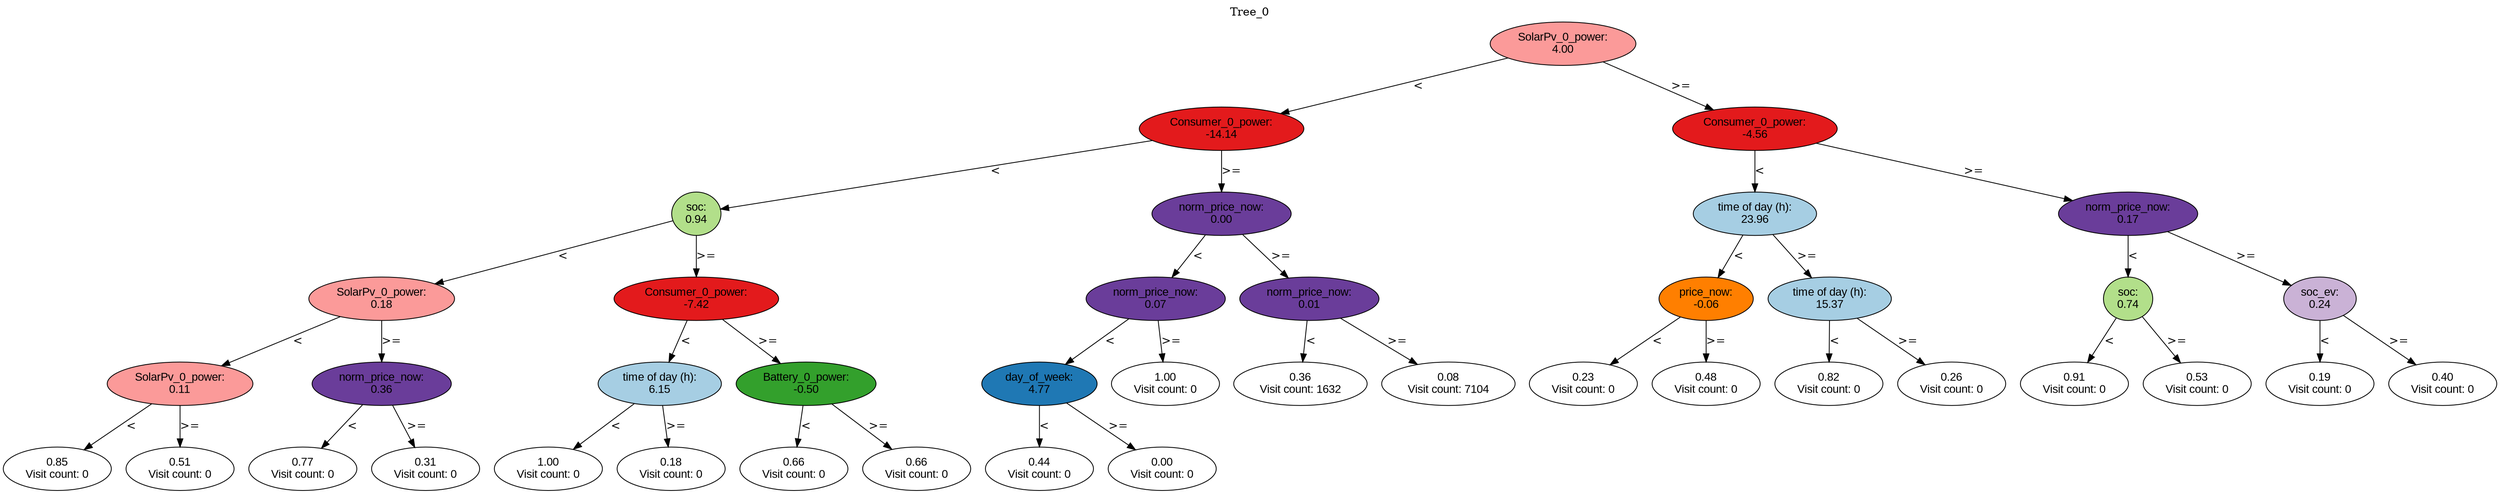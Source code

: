 digraph BST {
    node [fontname="Arial" style=filled colorscheme=paired12];
    0 [ label = "SolarPv_0_power:
4.00" fillcolor=5];
    1 [ label = "Consumer_0_power:
-14.14" fillcolor=6];
    2 [ label = "soc:
0.94" fillcolor=3];
    3 [ label = "SolarPv_0_power:
0.18" fillcolor=5];
    4 [ label = "SolarPv_0_power:
0.11" fillcolor=5];
    5 [ label = "0.85
Visit count: 0" fillcolor=white];
    6 [ label = "0.51
Visit count: 0" fillcolor=white];
    7 [ label = "norm_price_now:
0.36" fillcolor=10];
    8 [ label = "0.77
Visit count: 0" fillcolor=white];
    9 [ label = "0.31
Visit count: 0" fillcolor=white];
    10 [ label = "Consumer_0_power:
-7.42" fillcolor=6];
    11 [ label = "time of day (h):
6.15" fillcolor=1];
    12 [ label = "1.00
Visit count: 0" fillcolor=white];
    13 [ label = "0.18
Visit count: 0" fillcolor=white];
    14 [ label = "Battery_0_power:
-0.50" fillcolor=4];
    15 [ label = "0.66
Visit count: 0" fillcolor=white];
    16 [ label = "0.66
Visit count: 0" fillcolor=white];
    17 [ label = "norm_price_now:
0.00" fillcolor=10];
    18 [ label = "norm_price_now:
0.07" fillcolor=10];
    19 [ label = "day_of_week:
4.77" fillcolor=2];
    20 [ label = "0.44
Visit count: 0" fillcolor=white];
    21 [ label = "0.00
Visit count: 0" fillcolor=white];
    22 [ label = "1.00
Visit count: 0" fillcolor=white];
    23 [ label = "norm_price_now:
0.01" fillcolor=10];
    24 [ label = "0.36
Visit count: 1632" fillcolor=white];
    25 [ label = "0.08
Visit count: 7104" fillcolor=white];
    26 [ label = "Consumer_0_power:
-4.56" fillcolor=6];
    27 [ label = "time of day (h):
23.96" fillcolor=1];
    28 [ label = "price_now:
-0.06" fillcolor=8];
    29 [ label = "0.23
Visit count: 0" fillcolor=white];
    30 [ label = "0.48
Visit count: 0" fillcolor=white];
    31 [ label = "time of day (h):
15.37" fillcolor=1];
    32 [ label = "0.82
Visit count: 0" fillcolor=white];
    33 [ label = "0.26
Visit count: 0" fillcolor=white];
    34 [ label = "norm_price_now:
0.17" fillcolor=10];
    35 [ label = "soc:
0.74" fillcolor=3];
    36 [ label = "0.91
Visit count: 0" fillcolor=white];
    37 [ label = "0.53
Visit count: 0" fillcolor=white];
    38 [ label = "soc_ev:
0.24" fillcolor=9];
    39 [ label = "0.19
Visit count: 0" fillcolor=white];
    40 [ label = "0.40
Visit count: 0" fillcolor=white];

    0  -> 1[ label = "<"];
    0  -> 26[ label = ">="];
    1  -> 2[ label = "<"];
    1  -> 17[ label = ">="];
    2  -> 3[ label = "<"];
    2  -> 10[ label = ">="];
    3  -> 4[ label = "<"];
    3  -> 7[ label = ">="];
    4  -> 5[ label = "<"];
    4  -> 6[ label = ">="];
    7  -> 8[ label = "<"];
    7  -> 9[ label = ">="];
    10  -> 11[ label = "<"];
    10  -> 14[ label = ">="];
    11  -> 12[ label = "<"];
    11  -> 13[ label = ">="];
    14  -> 15[ label = "<"];
    14  -> 16[ label = ">="];
    17  -> 18[ label = "<"];
    17  -> 23[ label = ">="];
    18  -> 19[ label = "<"];
    18  -> 22[ label = ">="];
    19  -> 20[ label = "<"];
    19  -> 21[ label = ">="];
    23  -> 24[ label = "<"];
    23  -> 25[ label = ">="];
    26  -> 27[ label = "<"];
    26  -> 34[ label = ">="];
    27  -> 28[ label = "<"];
    27  -> 31[ label = ">="];
    28  -> 29[ label = "<"];
    28  -> 30[ label = ">="];
    31  -> 32[ label = "<"];
    31  -> 33[ label = ">="];
    34  -> 35[ label = "<"];
    34  -> 38[ label = ">="];
    35  -> 36[ label = "<"];
    35  -> 37[ label = ">="];
    38  -> 39[ label = "<"];
    38  -> 40[ label = ">="];

    labelloc="t";
    label="Tree_0";
}